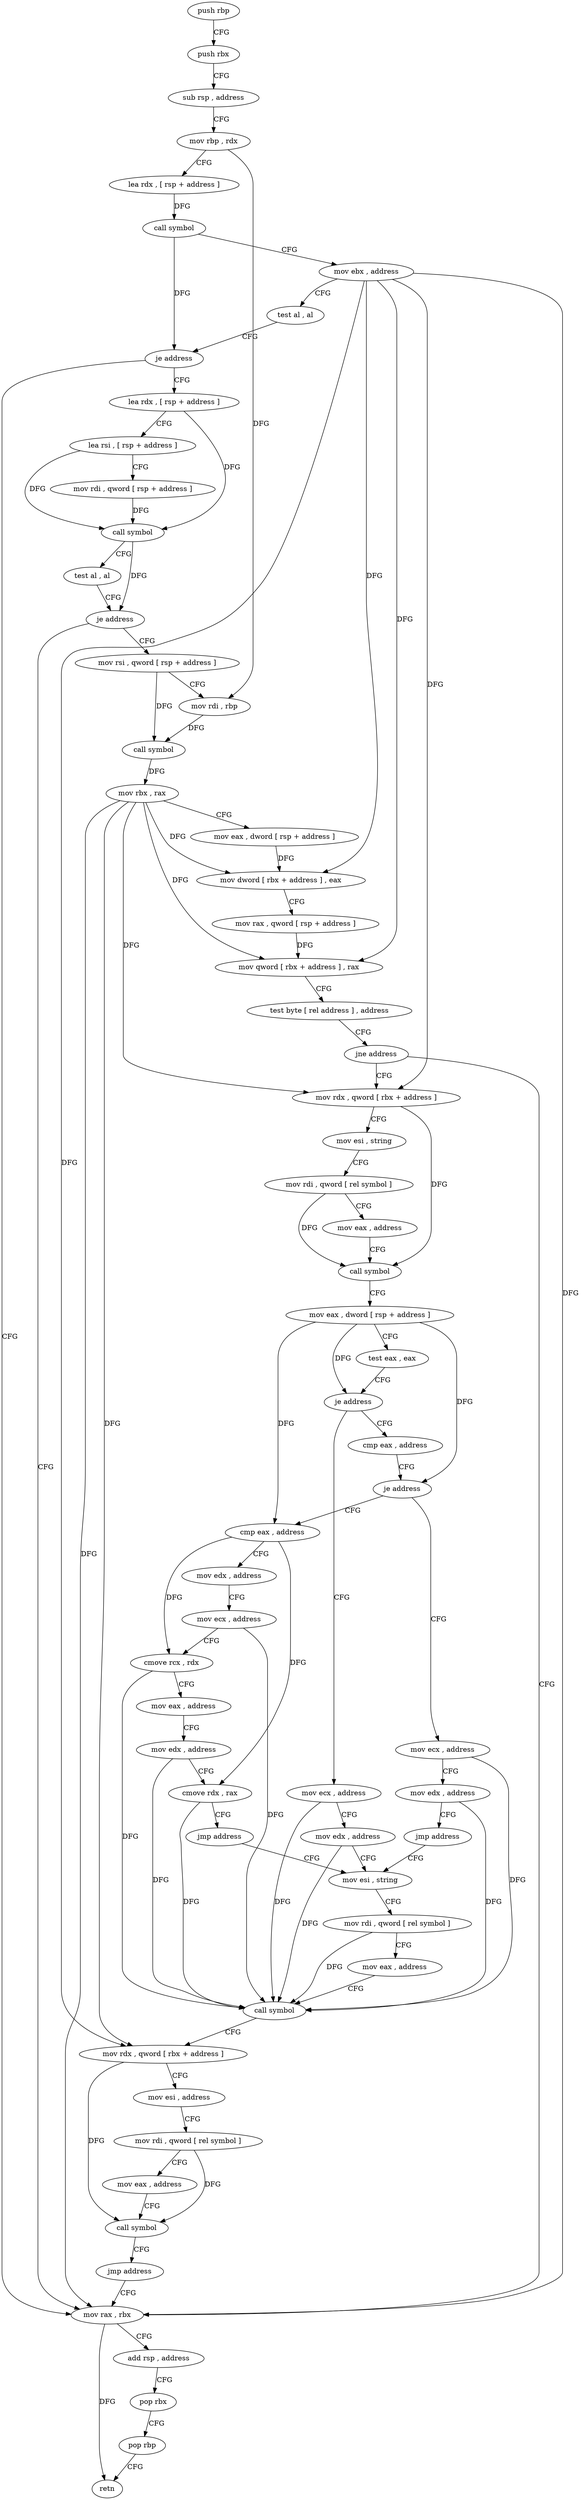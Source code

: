 digraph "func" {
"4245497" [label = "push rbp" ]
"4245498" [label = "push rbx" ]
"4245499" [label = "sub rsp , address" ]
"4245503" [label = "mov rbp , rdx" ]
"4245506" [label = "lea rdx , [ rsp + address ]" ]
"4245511" [label = "call symbol" ]
"4245516" [label = "mov ebx , address" ]
"4245521" [label = "test al , al" ]
"4245523" [label = "je address" ]
"4245590" [label = "mov rax , rbx" ]
"4245525" [label = "lea rdx , [ rsp + address ]" ]
"4245593" [label = "add rsp , address" ]
"4245597" [label = "pop rbx" ]
"4245598" [label = "pop rbp" ]
"4245599" [label = "retn" ]
"4245530" [label = "lea rsi , [ rsp + address ]" ]
"4245535" [label = "mov rdi , qword [ rsp + address ]" ]
"4245540" [label = "call symbol" ]
"4245545" [label = "test al , al" ]
"4245547" [label = "je address" ]
"4245549" [label = "mov rsi , qword [ rsp + address ]" ]
"4245554" [label = "mov rdi , rbp" ]
"4245557" [label = "call symbol" ]
"4245562" [label = "mov rbx , rax" ]
"4245565" [label = "mov eax , dword [ rsp + address ]" ]
"4245569" [label = "mov dword [ rbx + address ] , eax" ]
"4245572" [label = "mov rax , qword [ rsp + address ]" ]
"4245577" [label = "mov qword [ rbx + address ] , rax" ]
"4245581" [label = "test byte [ rel address ] , address" ]
"4245588" [label = "jne address" ]
"4245600" [label = "mov rdx , qword [ rbx + address ]" ]
"4245604" [label = "mov esi , string" ]
"4245609" [label = "mov rdi , qword [ rel symbol ]" ]
"4245616" [label = "mov eax , address" ]
"4245621" [label = "call symbol" ]
"4245626" [label = "mov eax , dword [ rsp + address ]" ]
"4245630" [label = "test eax , eax" ]
"4245632" [label = "je address" ]
"4245672" [label = "mov ecx , address" ]
"4245634" [label = "cmp eax , address" ]
"4245677" [label = "mov edx , address" ]
"4245682" [label = "mov esi , string" ]
"4245637" [label = "je address" ]
"4245735" [label = "mov ecx , address" ]
"4245639" [label = "cmp eax , address" ]
"4245740" [label = "mov edx , address" ]
"4245745" [label = "jmp address" ]
"4245642" [label = "mov edx , address" ]
"4245647" [label = "mov ecx , address" ]
"4245652" [label = "cmove rcx , rdx" ]
"4245656" [label = "mov eax , address" ]
"4245661" [label = "mov edx , address" ]
"4245666" [label = "cmove rdx , rax" ]
"4245670" [label = "jmp address" ]
"4245687" [label = "mov rdi , qword [ rel symbol ]" ]
"4245694" [label = "mov eax , address" ]
"4245699" [label = "call symbol" ]
"4245704" [label = "mov rdx , qword [ rbx + address ]" ]
"4245708" [label = "mov esi , address" ]
"4245713" [label = "mov rdi , qword [ rel symbol ]" ]
"4245720" [label = "mov eax , address" ]
"4245725" [label = "call symbol" ]
"4245730" [label = "jmp address" ]
"4245497" -> "4245498" [ label = "CFG" ]
"4245498" -> "4245499" [ label = "CFG" ]
"4245499" -> "4245503" [ label = "CFG" ]
"4245503" -> "4245506" [ label = "CFG" ]
"4245503" -> "4245554" [ label = "DFG" ]
"4245506" -> "4245511" [ label = "DFG" ]
"4245511" -> "4245516" [ label = "CFG" ]
"4245511" -> "4245523" [ label = "DFG" ]
"4245516" -> "4245521" [ label = "CFG" ]
"4245516" -> "4245590" [ label = "DFG" ]
"4245516" -> "4245569" [ label = "DFG" ]
"4245516" -> "4245577" [ label = "DFG" ]
"4245516" -> "4245600" [ label = "DFG" ]
"4245516" -> "4245704" [ label = "DFG" ]
"4245521" -> "4245523" [ label = "CFG" ]
"4245523" -> "4245590" [ label = "CFG" ]
"4245523" -> "4245525" [ label = "CFG" ]
"4245590" -> "4245593" [ label = "CFG" ]
"4245590" -> "4245599" [ label = "DFG" ]
"4245525" -> "4245530" [ label = "CFG" ]
"4245525" -> "4245540" [ label = "DFG" ]
"4245593" -> "4245597" [ label = "CFG" ]
"4245597" -> "4245598" [ label = "CFG" ]
"4245598" -> "4245599" [ label = "CFG" ]
"4245530" -> "4245535" [ label = "CFG" ]
"4245530" -> "4245540" [ label = "DFG" ]
"4245535" -> "4245540" [ label = "DFG" ]
"4245540" -> "4245545" [ label = "CFG" ]
"4245540" -> "4245547" [ label = "DFG" ]
"4245545" -> "4245547" [ label = "CFG" ]
"4245547" -> "4245590" [ label = "CFG" ]
"4245547" -> "4245549" [ label = "CFG" ]
"4245549" -> "4245554" [ label = "CFG" ]
"4245549" -> "4245557" [ label = "DFG" ]
"4245554" -> "4245557" [ label = "DFG" ]
"4245557" -> "4245562" [ label = "DFG" ]
"4245562" -> "4245565" [ label = "CFG" ]
"4245562" -> "4245590" [ label = "DFG" ]
"4245562" -> "4245569" [ label = "DFG" ]
"4245562" -> "4245577" [ label = "DFG" ]
"4245562" -> "4245600" [ label = "DFG" ]
"4245562" -> "4245704" [ label = "DFG" ]
"4245565" -> "4245569" [ label = "DFG" ]
"4245569" -> "4245572" [ label = "CFG" ]
"4245572" -> "4245577" [ label = "DFG" ]
"4245577" -> "4245581" [ label = "CFG" ]
"4245581" -> "4245588" [ label = "CFG" ]
"4245588" -> "4245600" [ label = "CFG" ]
"4245588" -> "4245590" [ label = "CFG" ]
"4245600" -> "4245604" [ label = "CFG" ]
"4245600" -> "4245621" [ label = "DFG" ]
"4245604" -> "4245609" [ label = "CFG" ]
"4245609" -> "4245616" [ label = "CFG" ]
"4245609" -> "4245621" [ label = "DFG" ]
"4245616" -> "4245621" [ label = "CFG" ]
"4245621" -> "4245626" [ label = "CFG" ]
"4245626" -> "4245630" [ label = "CFG" ]
"4245626" -> "4245632" [ label = "DFG" ]
"4245626" -> "4245637" [ label = "DFG" ]
"4245626" -> "4245639" [ label = "DFG" ]
"4245630" -> "4245632" [ label = "CFG" ]
"4245632" -> "4245672" [ label = "CFG" ]
"4245632" -> "4245634" [ label = "CFG" ]
"4245672" -> "4245677" [ label = "CFG" ]
"4245672" -> "4245699" [ label = "DFG" ]
"4245634" -> "4245637" [ label = "CFG" ]
"4245677" -> "4245682" [ label = "CFG" ]
"4245677" -> "4245699" [ label = "DFG" ]
"4245682" -> "4245687" [ label = "CFG" ]
"4245637" -> "4245735" [ label = "CFG" ]
"4245637" -> "4245639" [ label = "CFG" ]
"4245735" -> "4245740" [ label = "CFG" ]
"4245735" -> "4245699" [ label = "DFG" ]
"4245639" -> "4245642" [ label = "CFG" ]
"4245639" -> "4245652" [ label = "DFG" ]
"4245639" -> "4245666" [ label = "DFG" ]
"4245740" -> "4245745" [ label = "CFG" ]
"4245740" -> "4245699" [ label = "DFG" ]
"4245745" -> "4245682" [ label = "CFG" ]
"4245642" -> "4245647" [ label = "CFG" ]
"4245647" -> "4245652" [ label = "CFG" ]
"4245647" -> "4245699" [ label = "DFG" ]
"4245652" -> "4245656" [ label = "CFG" ]
"4245652" -> "4245699" [ label = "DFG" ]
"4245656" -> "4245661" [ label = "CFG" ]
"4245661" -> "4245666" [ label = "CFG" ]
"4245661" -> "4245699" [ label = "DFG" ]
"4245666" -> "4245670" [ label = "CFG" ]
"4245666" -> "4245699" [ label = "DFG" ]
"4245670" -> "4245682" [ label = "CFG" ]
"4245687" -> "4245694" [ label = "CFG" ]
"4245687" -> "4245699" [ label = "DFG" ]
"4245694" -> "4245699" [ label = "CFG" ]
"4245699" -> "4245704" [ label = "CFG" ]
"4245704" -> "4245708" [ label = "CFG" ]
"4245704" -> "4245725" [ label = "DFG" ]
"4245708" -> "4245713" [ label = "CFG" ]
"4245713" -> "4245720" [ label = "CFG" ]
"4245713" -> "4245725" [ label = "DFG" ]
"4245720" -> "4245725" [ label = "CFG" ]
"4245725" -> "4245730" [ label = "CFG" ]
"4245730" -> "4245590" [ label = "CFG" ]
}

